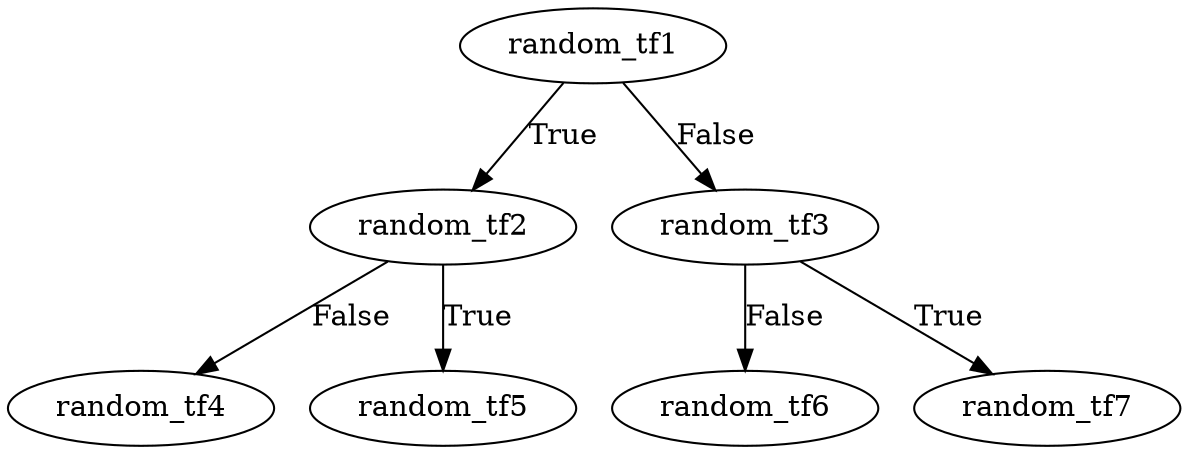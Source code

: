 digraph demo {
	random_tf1 [ name = "Random_True_False" ]
	random_tf2 [ name = "Random_True_False" ]
	random_tf3 [ name = "Random_True_False" ]
	random_tf4 [ name = "Random_True_False" ]
	random_tf5 [ name = "Random_True_False" ]
	random_tf6 [ name = "Random_True_False" ]
	random_tf7 [ name = "Random_True_False" ]
	random_tf1->random_tf2[label=True]
	random_tf1->random_tf3[label=False]
	random_tf2->random_tf4[label=False]
	random_tf2->random_tf5[label=True]
	random_tf3->random_tf6[label=False]
	random_tf3->random_tf7[label=True]
}
